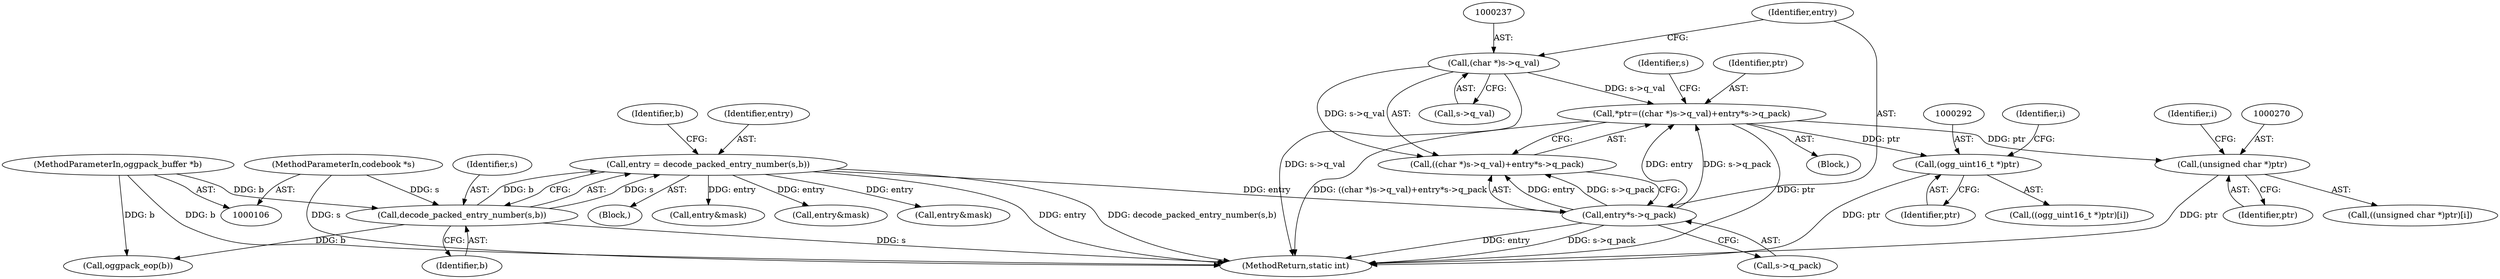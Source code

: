 digraph "0_Android_eeb4e45d5683f88488c083ecf142dc89bc3f0b47_1@pointer" {
"1000233" [label="(Call,*ptr=((char *)s->q_val)+entry*s->q_pack)"];
"1000236" [label="(Call,(char *)s->q_val)"];
"1000241" [label="(Call,entry*s->q_pack)"];
"1000113" [label="(Call,entry = decode_packed_entry_number(s,b))"];
"1000115" [label="(Call,decode_packed_entry_number(s,b))"];
"1000107" [label="(MethodParameterIn,codebook *s)"];
"1000108" [label="(MethodParameterIn,oggpack_buffer *b)"];
"1000269" [label="(Call,(unsigned char *)ptr)"];
"1000291" [label="(Call,(ogg_uint16_t *)ptr)"];
"1000108" [label="(MethodParameterIn,oggpack_buffer *b)"];
"1000249" [label="(Identifier,s)"];
"1000116" [label="(Identifier,s)"];
"1000268" [label="(Call,((unsigned char *)ptr)[i])"];
"1000111" [label="(Block,)"];
"1000117" [label="(Identifier,b)"];
"1000291" [label="(Call,(ogg_uint16_t *)ptr)"];
"1000243" [label="(Call,s->q_pack)"];
"1000235" [label="(Call,((char *)s->q_val)+entry*s->q_pack)"];
"1000221" [label="(Call,entry&mask)"];
"1000242" [label="(Identifier,entry)"];
"1000114" [label="(Identifier,entry)"];
"1000120" [label="(Call,oggpack_eop(b))"];
"1000115" [label="(Call,decode_packed_entry_number(s,b))"];
"1000236" [label="(Call,(char *)s->q_val)"];
"1000293" [label="(Identifier,ptr)"];
"1000113" [label="(Call,entry = decode_packed_entry_number(s,b))"];
"1000207" [label="(Call,entry&mask)"];
"1000408" [label="(MethodReturn,static int)"];
"1000272" [label="(Identifier,i)"];
"1000241" [label="(Call,entry*s->q_pack)"];
"1000269" [label="(Call,(unsigned char *)ptr)"];
"1000294" [label="(Identifier,i)"];
"1000238" [label="(Call,s->q_val)"];
"1000231" [label="(Block,)"];
"1000158" [label="(Call,entry&mask)"];
"1000107" [label="(MethodParameterIn,codebook *s)"];
"1000271" [label="(Identifier,ptr)"];
"1000233" [label="(Call,*ptr=((char *)s->q_val)+entry*s->q_pack)"];
"1000234" [label="(Identifier,ptr)"];
"1000121" [label="(Identifier,b)"];
"1000290" [label="(Call,((ogg_uint16_t *)ptr)[i])"];
"1000233" -> "1000231"  [label="AST: "];
"1000233" -> "1000235"  [label="CFG: "];
"1000234" -> "1000233"  [label="AST: "];
"1000235" -> "1000233"  [label="AST: "];
"1000249" -> "1000233"  [label="CFG: "];
"1000233" -> "1000408"  [label="DDG: ((char *)s->q_val)+entry*s->q_pack"];
"1000233" -> "1000408"  [label="DDG: ptr"];
"1000236" -> "1000233"  [label="DDG: s->q_val"];
"1000241" -> "1000233"  [label="DDG: entry"];
"1000241" -> "1000233"  [label="DDG: s->q_pack"];
"1000233" -> "1000269"  [label="DDG: ptr"];
"1000233" -> "1000291"  [label="DDG: ptr"];
"1000236" -> "1000235"  [label="AST: "];
"1000236" -> "1000238"  [label="CFG: "];
"1000237" -> "1000236"  [label="AST: "];
"1000238" -> "1000236"  [label="AST: "];
"1000242" -> "1000236"  [label="CFG: "];
"1000236" -> "1000408"  [label="DDG: s->q_val"];
"1000236" -> "1000235"  [label="DDG: s->q_val"];
"1000241" -> "1000235"  [label="AST: "];
"1000241" -> "1000243"  [label="CFG: "];
"1000242" -> "1000241"  [label="AST: "];
"1000243" -> "1000241"  [label="AST: "];
"1000235" -> "1000241"  [label="CFG: "];
"1000241" -> "1000408"  [label="DDG: entry"];
"1000241" -> "1000408"  [label="DDG: s->q_pack"];
"1000241" -> "1000235"  [label="DDG: entry"];
"1000241" -> "1000235"  [label="DDG: s->q_pack"];
"1000113" -> "1000241"  [label="DDG: entry"];
"1000113" -> "1000111"  [label="AST: "];
"1000113" -> "1000115"  [label="CFG: "];
"1000114" -> "1000113"  [label="AST: "];
"1000115" -> "1000113"  [label="AST: "];
"1000121" -> "1000113"  [label="CFG: "];
"1000113" -> "1000408"  [label="DDG: entry"];
"1000113" -> "1000408"  [label="DDG: decode_packed_entry_number(s,b)"];
"1000115" -> "1000113"  [label="DDG: s"];
"1000115" -> "1000113"  [label="DDG: b"];
"1000113" -> "1000158"  [label="DDG: entry"];
"1000113" -> "1000207"  [label="DDG: entry"];
"1000113" -> "1000221"  [label="DDG: entry"];
"1000115" -> "1000117"  [label="CFG: "];
"1000116" -> "1000115"  [label="AST: "];
"1000117" -> "1000115"  [label="AST: "];
"1000115" -> "1000408"  [label="DDG: s"];
"1000107" -> "1000115"  [label="DDG: s"];
"1000108" -> "1000115"  [label="DDG: b"];
"1000115" -> "1000120"  [label="DDG: b"];
"1000107" -> "1000106"  [label="AST: "];
"1000107" -> "1000408"  [label="DDG: s"];
"1000108" -> "1000106"  [label="AST: "];
"1000108" -> "1000408"  [label="DDG: b"];
"1000108" -> "1000120"  [label="DDG: b"];
"1000269" -> "1000268"  [label="AST: "];
"1000269" -> "1000271"  [label="CFG: "];
"1000270" -> "1000269"  [label="AST: "];
"1000271" -> "1000269"  [label="AST: "];
"1000272" -> "1000269"  [label="CFG: "];
"1000269" -> "1000408"  [label="DDG: ptr"];
"1000291" -> "1000290"  [label="AST: "];
"1000291" -> "1000293"  [label="CFG: "];
"1000292" -> "1000291"  [label="AST: "];
"1000293" -> "1000291"  [label="AST: "];
"1000294" -> "1000291"  [label="CFG: "];
"1000291" -> "1000408"  [label="DDG: ptr"];
}
